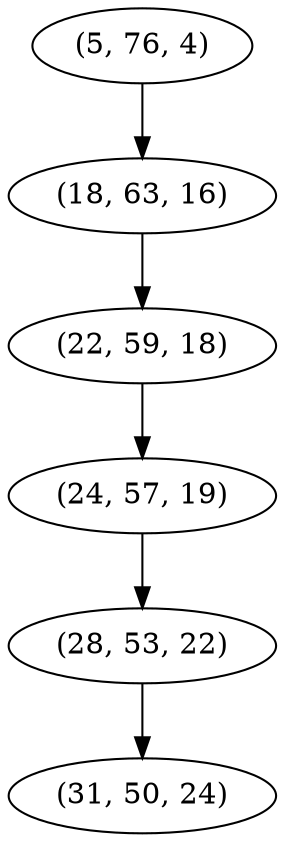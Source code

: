 digraph tree {
    "(5, 76, 4)";
    "(18, 63, 16)";
    "(22, 59, 18)";
    "(24, 57, 19)";
    "(28, 53, 22)";
    "(31, 50, 24)";
    "(5, 76, 4)" -> "(18, 63, 16)";
    "(18, 63, 16)" -> "(22, 59, 18)";
    "(22, 59, 18)" -> "(24, 57, 19)";
    "(24, 57, 19)" -> "(28, 53, 22)";
    "(28, 53, 22)" -> "(31, 50, 24)";
}
